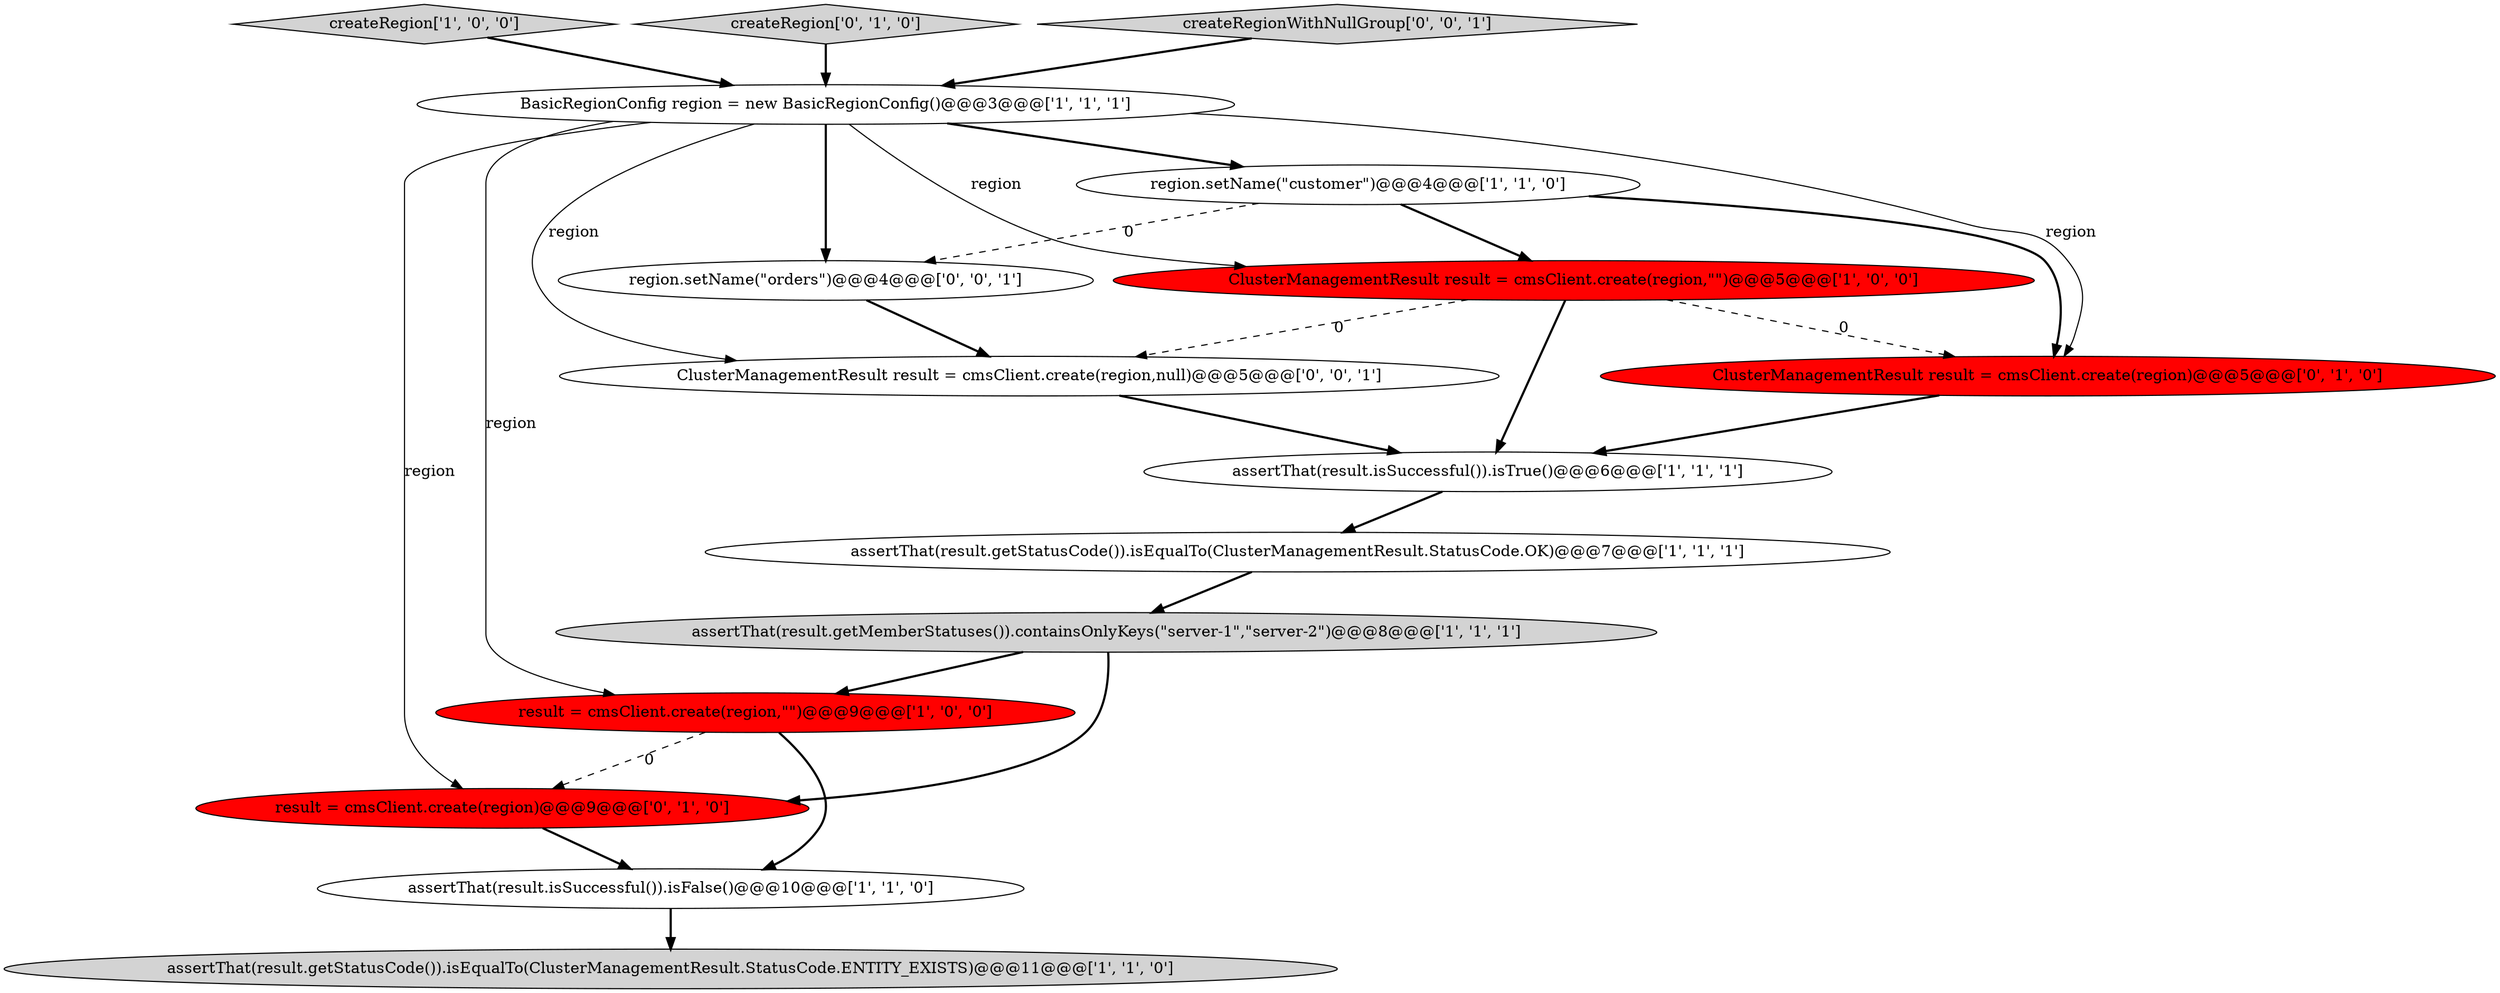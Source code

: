 digraph {
3 [style = filled, label = "assertThat(result.isSuccessful()).isFalse()@@@10@@@['1', '1', '0']", fillcolor = white, shape = ellipse image = "AAA0AAABBB1BBB"];
1 [style = filled, label = "ClusterManagementResult result = cmsClient.create(region,\"\")@@@5@@@['1', '0', '0']", fillcolor = red, shape = ellipse image = "AAA1AAABBB1BBB"];
7 [style = filled, label = "assertThat(result.getStatusCode()).isEqualTo(ClusterManagementResult.StatusCode.OK)@@@7@@@['1', '1', '1']", fillcolor = white, shape = ellipse image = "AAA0AAABBB1BBB"];
2 [style = filled, label = "createRegion['1', '0', '0']", fillcolor = lightgray, shape = diamond image = "AAA0AAABBB1BBB"];
14 [style = filled, label = "ClusterManagementResult result = cmsClient.create(region,null)@@@5@@@['0', '0', '1']", fillcolor = white, shape = ellipse image = "AAA0AAABBB3BBB"];
10 [style = filled, label = "createRegion['0', '1', '0']", fillcolor = lightgray, shape = diamond image = "AAA0AAABBB2BBB"];
5 [style = filled, label = "assertThat(result.isSuccessful()).isTrue()@@@6@@@['1', '1', '1']", fillcolor = white, shape = ellipse image = "AAA0AAABBB1BBB"];
9 [style = filled, label = "assertThat(result.getStatusCode()).isEqualTo(ClusterManagementResult.StatusCode.ENTITY_EXISTS)@@@11@@@['1', '1', '0']", fillcolor = lightgray, shape = ellipse image = "AAA0AAABBB1BBB"];
13 [style = filled, label = "createRegionWithNullGroup['0', '0', '1']", fillcolor = lightgray, shape = diamond image = "AAA0AAABBB3BBB"];
8 [style = filled, label = "BasicRegionConfig region = new BasicRegionConfig()@@@3@@@['1', '1', '1']", fillcolor = white, shape = ellipse image = "AAA0AAABBB1BBB"];
15 [style = filled, label = "region.setName(\"orders\")@@@4@@@['0', '0', '1']", fillcolor = white, shape = ellipse image = "AAA0AAABBB3BBB"];
11 [style = filled, label = "result = cmsClient.create(region)@@@9@@@['0', '1', '0']", fillcolor = red, shape = ellipse image = "AAA1AAABBB2BBB"];
6 [style = filled, label = "assertThat(result.getMemberStatuses()).containsOnlyKeys(\"server-1\",\"server-2\")@@@8@@@['1', '1', '1']", fillcolor = lightgray, shape = ellipse image = "AAA0AAABBB1BBB"];
4 [style = filled, label = "result = cmsClient.create(region,\"\")@@@9@@@['1', '0', '0']", fillcolor = red, shape = ellipse image = "AAA1AAABBB1BBB"];
0 [style = filled, label = "region.setName(\"customer\")@@@4@@@['1', '1', '0']", fillcolor = white, shape = ellipse image = "AAA0AAABBB1BBB"];
12 [style = filled, label = "ClusterManagementResult result = cmsClient.create(region)@@@5@@@['0', '1', '0']", fillcolor = red, shape = ellipse image = "AAA1AAABBB2BBB"];
1->5 [style = bold, label=""];
8->12 [style = solid, label="region"];
4->3 [style = bold, label=""];
8->15 [style = bold, label=""];
12->5 [style = bold, label=""];
15->14 [style = bold, label=""];
1->14 [style = dashed, label="0"];
0->12 [style = bold, label=""];
0->15 [style = dashed, label="0"];
8->0 [style = bold, label=""];
3->9 [style = bold, label=""];
1->12 [style = dashed, label="0"];
6->4 [style = bold, label=""];
10->8 [style = bold, label=""];
11->3 [style = bold, label=""];
0->1 [style = bold, label=""];
8->11 [style = solid, label="region"];
6->11 [style = bold, label=""];
7->6 [style = bold, label=""];
5->7 [style = bold, label=""];
8->14 [style = solid, label="region"];
4->11 [style = dashed, label="0"];
13->8 [style = bold, label=""];
8->1 [style = solid, label="region"];
8->4 [style = solid, label="region"];
2->8 [style = bold, label=""];
14->5 [style = bold, label=""];
}
